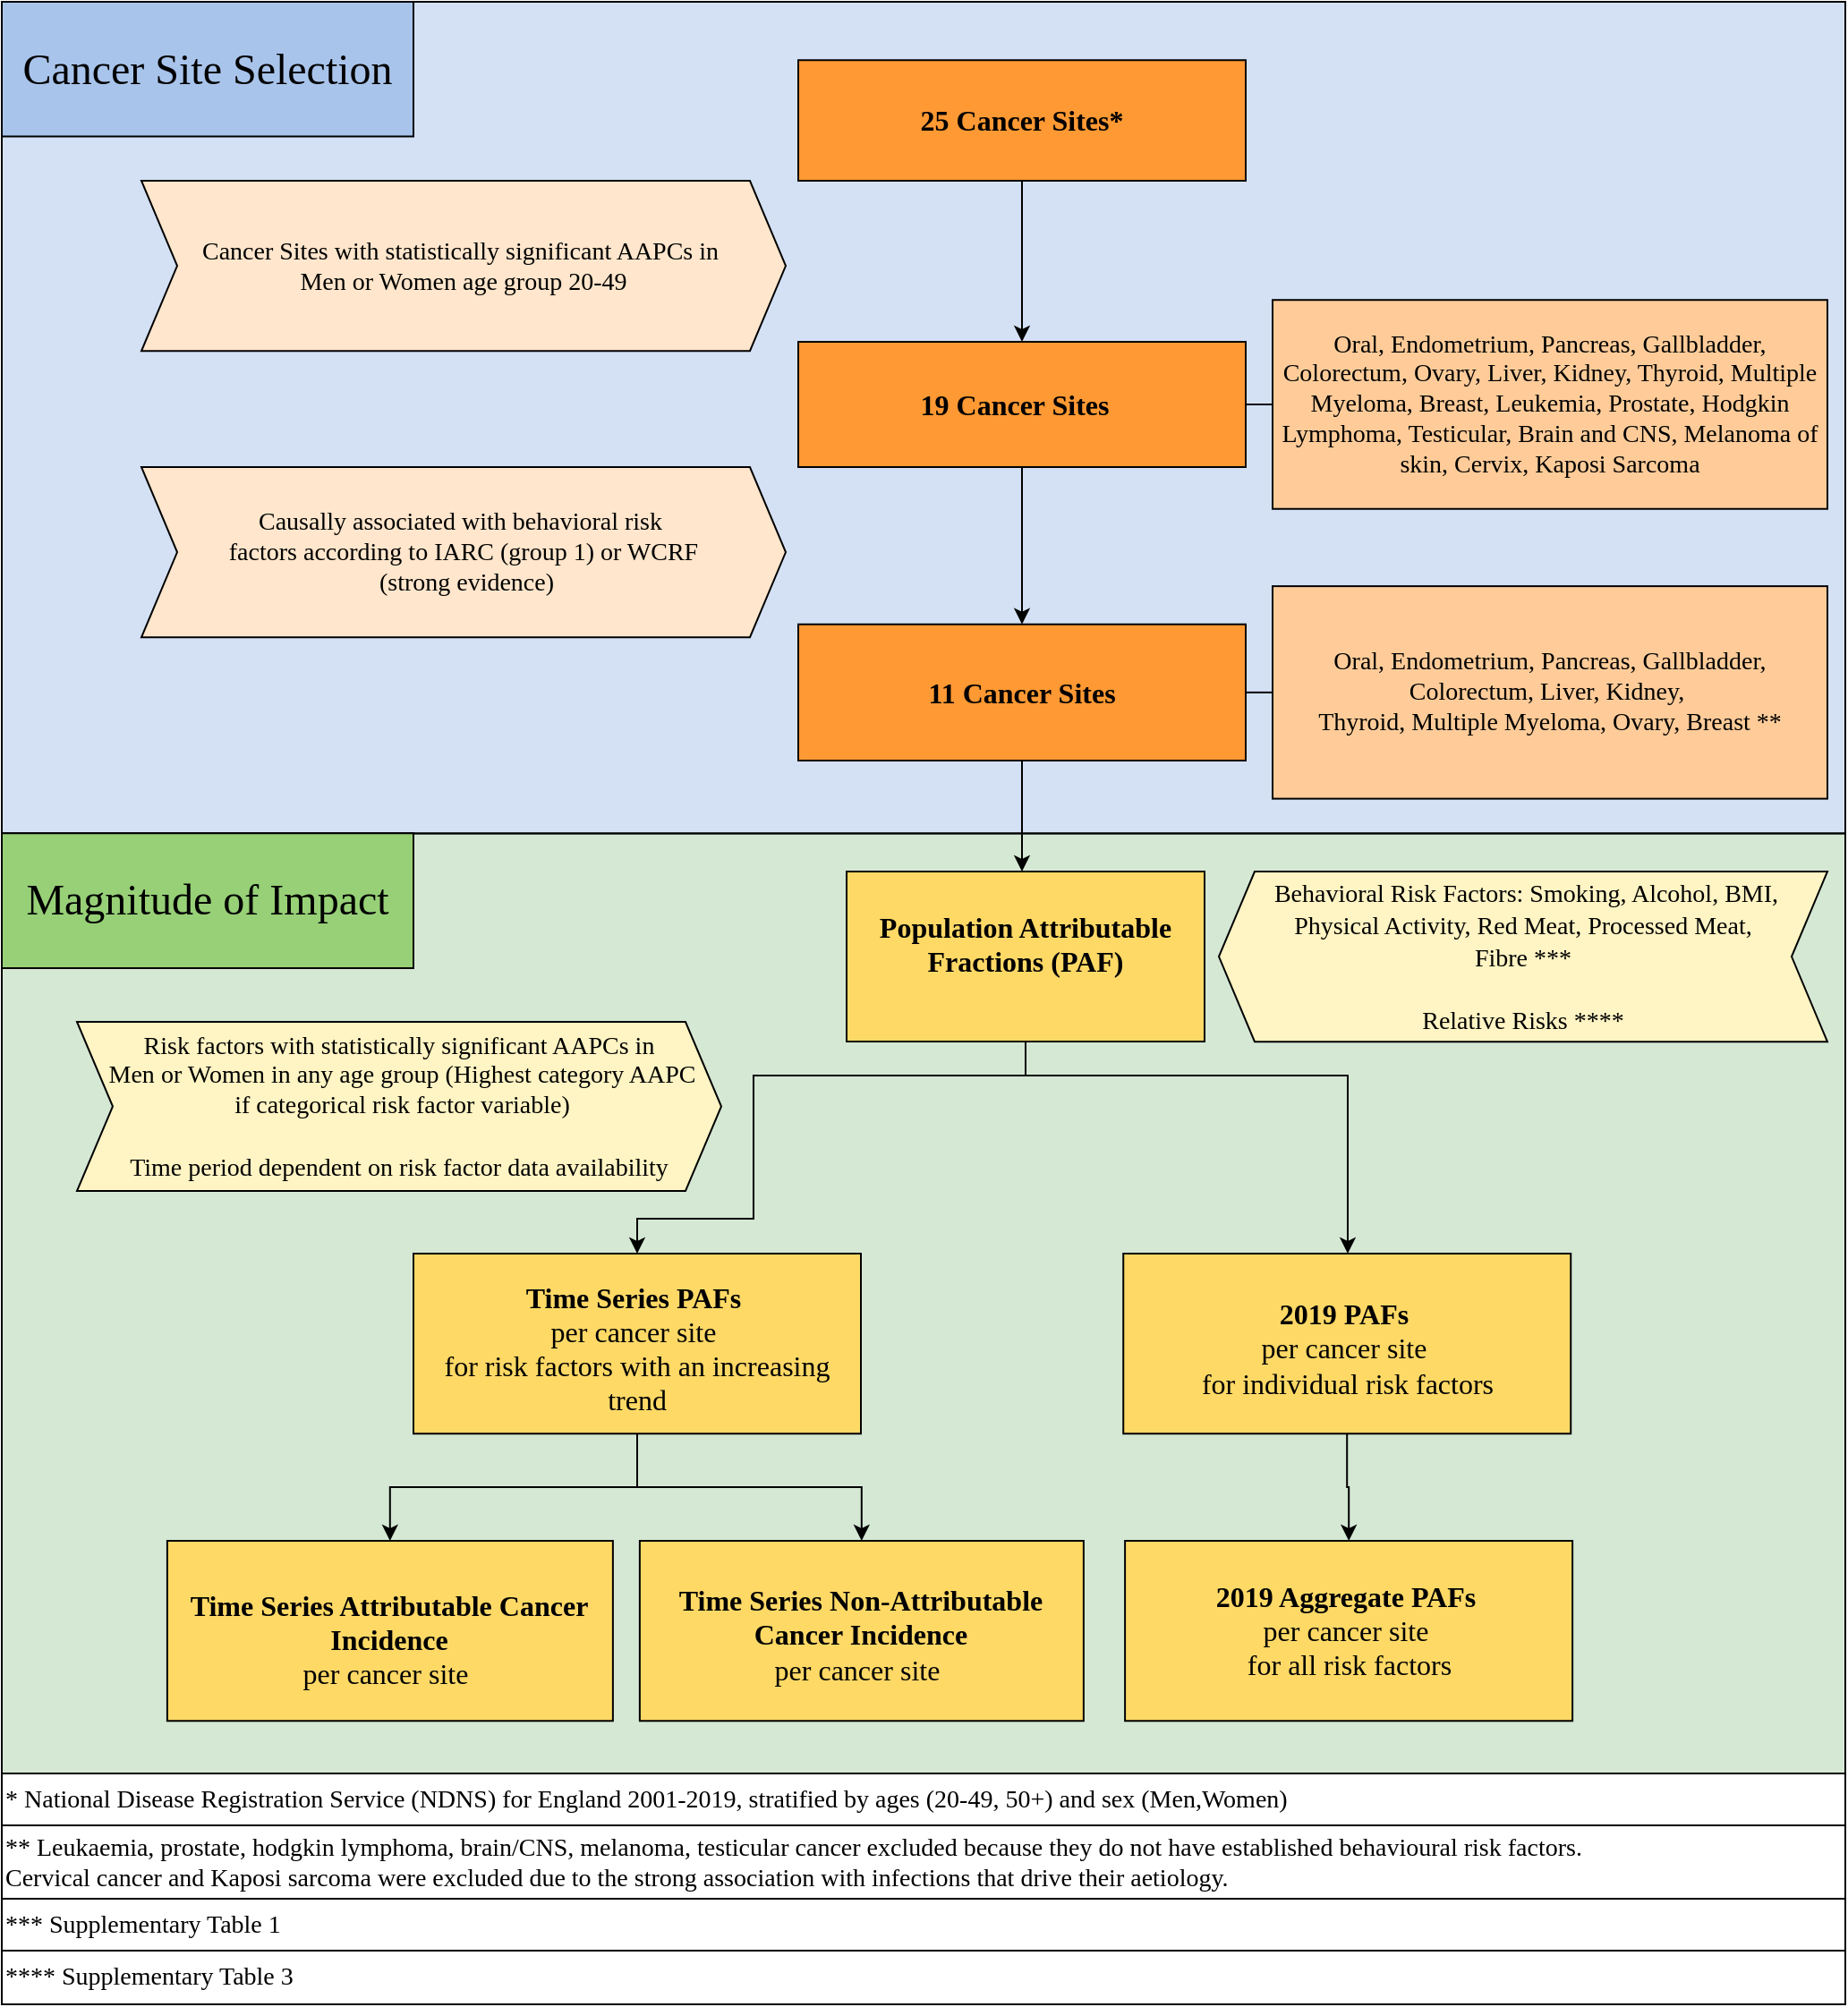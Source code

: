 <mxfile version="27.1.4">
  <diagram name="Página-1" id="wehLLhJk2ROUlLkGlWbG">
    <mxGraphModel dx="7267" dy="-66" grid="1" gridSize="10" guides="1" tooltips="1" connect="1" arrows="1" fold="1" page="1" pageScale="1" pageWidth="827" pageHeight="1169" math="0" shadow="0">
      <root>
        <mxCell id="0" />
        <mxCell id="1" parent="0" />
        <mxCell id="VUFPWGfpANqgqkqeQTV1-30" value="" style="edgeStyle=orthogonalEdgeStyle;rounded=0;orthogonalLoop=1;jettySize=auto;html=1;" parent="1" edge="1">
          <mxGeometry relative="1" as="geometry">
            <Array as="points">
              <mxPoint x="-870" y="290" />
            </Array>
            <mxPoint x="-920" y="290" as="targetPoint" />
          </mxGeometry>
        </mxCell>
        <mxCell id="DGWTjfy15jcwRzvpQEkv-4" value="" style="rounded=0;whiteSpace=wrap;html=1;fillColor=light-dark(#D5E8D4,var(--ge-dark-color, #121212));" parent="1" vertex="1">
          <mxGeometry x="-4260" y="1684.75" width="1030" height="525.25" as="geometry" />
        </mxCell>
        <mxCell id="DGWTjfy15jcwRzvpQEkv-5" value="" style="rounded=0;whiteSpace=wrap;html=1;fillColor=light-dark(#D4E1F5,#000000);" parent="1" vertex="1">
          <mxGeometry x="-4260" y="1220" width="1030" height="464.62" as="geometry" />
        </mxCell>
        <mxCell id="DGWTjfy15jcwRzvpQEkv-6" style="edgeStyle=orthogonalEdgeStyle;rounded=0;orthogonalLoop=1;jettySize=auto;html=1;" parent="1" source="DGWTjfy15jcwRzvpQEkv-7" target="DGWTjfy15jcwRzvpQEkv-9" edge="1">
          <mxGeometry relative="1" as="geometry" />
        </mxCell>
        <mxCell id="DGWTjfy15jcwRzvpQEkv-7" value="&lt;font face=&quot;Times New Roman&quot; style=&quot;font-size: 16px;&quot;&gt;&lt;b&gt;25 Cancer Sites*&lt;/b&gt;&lt;/font&gt;" style="rounded=0;whiteSpace=wrap;html=1;fillColor=light-dark(#FF9933,#000000);" parent="1" vertex="1">
          <mxGeometry x="-3815" y="1252.62" width="250" height="67.38" as="geometry" />
        </mxCell>
        <mxCell id="DGWTjfy15jcwRzvpQEkv-8" style="edgeStyle=orthogonalEdgeStyle;rounded=0;orthogonalLoop=1;jettySize=auto;html=1;" parent="1" source="DGWTjfy15jcwRzvpQEkv-9" target="DGWTjfy15jcwRzvpQEkv-11" edge="1">
          <mxGeometry relative="1" as="geometry" />
        </mxCell>
        <mxCell id="DGWTjfy15jcwRzvpQEkv-9" value="&lt;div&gt;&lt;font face=&quot;Times New Roman&quot;&gt;&lt;font style=&quot;font-size: 16px;&quot;&gt;19 Cancer Sites &lt;/font&gt;&lt;span style=&quot;font-size: 16px; background-color: transparent; color: light-dark(rgb(0, 0, 0), rgb(255, 255, 255));&quot;&gt;&amp;nbsp;&lt;/span&gt;&lt;/font&gt;&lt;/div&gt;" style="rounded=0;whiteSpace=wrap;html=1;fillColor=light-dark(#FF9933,var(--ge-dark-color, #121212));fontStyle=1" parent="1" vertex="1">
          <mxGeometry x="-3815" y="1410" width="250" height="70" as="geometry" />
        </mxCell>
        <mxCell id="DGWTjfy15jcwRzvpQEkv-10" style="edgeStyle=orthogonalEdgeStyle;rounded=0;orthogonalLoop=1;jettySize=auto;html=1;" parent="1" source="DGWTjfy15jcwRzvpQEkv-11" target="DGWTjfy15jcwRzvpQEkv-23" edge="1">
          <mxGeometry relative="1" as="geometry">
            <Array as="points">
              <mxPoint x="-3690" y="1739" />
              <mxPoint x="-3690" y="1739" />
            </Array>
          </mxGeometry>
        </mxCell>
        <mxCell id="DGWTjfy15jcwRzvpQEkv-11" value="&lt;div&gt;&lt;font face=&quot;Times New Roman&quot; style=&quot;font-size: 16px;&quot;&gt;&lt;b&gt;11 Cancer Sites&lt;/b&gt;&lt;/font&gt;&lt;/div&gt;" style="rounded=0;whiteSpace=wrap;html=1;fillColor=light-dark(#FF9933,#000000);" parent="1" vertex="1">
          <mxGeometry x="-3815" y="1567.87" width="250" height="76.13" as="geometry" />
        </mxCell>
        <mxCell id="DGWTjfy15jcwRzvpQEkv-12" value="&lt;div&gt;&lt;span style=&quot;font-size: 16px; background-color: transparent; color: light-dark(rgb(0, 0, 0), rgb(255, 255, 255));&quot;&gt;&lt;font face=&quot;Times New Roman&quot;&gt;&lt;b&gt;2019 Aggregate PAFs&lt;/b&gt;&amp;nbsp;&lt;/font&gt;&lt;/span&gt;&lt;/div&gt;&lt;div&gt;&lt;span style=&quot;font-size: 16px; background-color: transparent; color: light-dark(rgb(0, 0, 0), rgb(255, 255, 255));&quot;&gt;&lt;font face=&quot;Times New Roman&quot;&gt;per cancer site&amp;nbsp;&lt;/font&gt;&lt;/span&gt;&lt;/div&gt;&lt;div&gt;&lt;span style=&quot;font-size: 16px; background-color: transparent; color: light-dark(rgb(0, 0, 0), rgb(255, 255, 255));&quot;&gt;&lt;font face=&quot;Times New Roman&quot;&gt;for all risk factors&lt;/font&gt;&lt;/span&gt;&lt;/div&gt;" style="rounded=0;whiteSpace=wrap;html=1;fillColor=light-dark(#FFD966,#000000);" parent="1" vertex="1">
          <mxGeometry x="-3632.44" y="2080" width="250" height="100.63" as="geometry" />
        </mxCell>
        <mxCell id="DGWTjfy15jcwRzvpQEkv-47" style="edgeStyle=orthogonalEdgeStyle;rounded=0;orthogonalLoop=1;jettySize=auto;html=1;" parent="1" source="DGWTjfy15jcwRzvpQEkv-13" target="DGWTjfy15jcwRzvpQEkv-12" edge="1">
          <mxGeometry relative="1" as="geometry" />
        </mxCell>
        <mxCell id="DGWTjfy15jcwRzvpQEkv-13" value="&lt;div&gt;&lt;span style=&quot;background-color: transparent; color: light-dark(rgb(0, 0, 0), rgb(255, 255, 255));&quot;&gt;&lt;span style=&quot;font-size: 16px;&quot;&gt;&lt;br&gt;&lt;/span&gt;&lt;/span&gt;&lt;/div&gt;&lt;div&gt;&lt;span style=&quot;background-color: transparent; color: light-dark(rgb(0, 0, 0), rgb(255, 255, 255));&quot;&gt;&lt;span style=&quot;font-size: 16px;&quot;&gt;&lt;b&gt;&lt;font face=&quot;Times New Roman&quot;&gt;2019 PAFs&amp;nbsp;&lt;/font&gt;&lt;/b&gt;&lt;/span&gt;&lt;/span&gt;&lt;/div&gt;&lt;div&gt;&lt;span style=&quot;background-color: transparent; color: light-dark(rgb(0, 0, 0), rgb(255, 255, 255));&quot;&gt;&lt;span style=&quot;font-size: 16px;&quot;&gt;&lt;font face=&quot;Times New Roman&quot;&gt;per cancer site&amp;nbsp;&lt;/font&gt;&lt;/span&gt;&lt;/span&gt;&lt;/div&gt;&lt;div&gt;&lt;span style=&quot;background-color: transparent; color: light-dark(rgb(0, 0, 0), rgb(255, 255, 255));&quot;&gt;&lt;span style=&quot;font-size: 16px;&quot;&gt;&lt;font face=&quot;Times New Roman&quot;&gt;for individual risk factors&lt;/font&gt;&lt;/span&gt;&lt;/span&gt;&lt;/div&gt;&lt;div&gt;&lt;br&gt;&lt;/div&gt;" style="rounded=0;whiteSpace=wrap;html=1;fillColor=light-dark(#FFD966,#000000);" parent="1" vertex="1">
          <mxGeometry x="-3633.38" y="1919.5" width="250" height="100.63" as="geometry" />
        </mxCell>
        <mxCell id="DGWTjfy15jcwRzvpQEkv-14" style="edgeStyle=orthogonalEdgeStyle;rounded=0;orthogonalLoop=1;jettySize=auto;html=1;exitX=0.5;exitY=1;exitDx=0;exitDy=0;" parent="1" edge="1">
          <mxGeometry relative="1" as="geometry">
            <mxPoint x="-3354" y="2157" as="sourcePoint" />
            <mxPoint x="-3354" y="2157" as="targetPoint" />
          </mxGeometry>
        </mxCell>
        <mxCell id="DGWTjfy15jcwRzvpQEkv-15" style="edgeStyle=orthogonalEdgeStyle;rounded=0;orthogonalLoop=1;jettySize=auto;html=1;exitX=0.5;exitY=1;exitDx=0;exitDy=0;" parent="1" edge="1">
          <mxGeometry relative="1" as="geometry">
            <mxPoint x="-3339" y="1687" as="sourcePoint" />
            <mxPoint x="-3339" y="1687" as="targetPoint" />
          </mxGeometry>
        </mxCell>
        <mxCell id="DGWTjfy15jcwRzvpQEkv-16" value="&lt;font face=&quot;Times New Roman&quot; style=&quot;font-size: 24px;&quot;&gt;Magnitude of Impact&lt;/font&gt;" style="rounded=0;whiteSpace=wrap;html=1;direction=north;rotation=0;fillColor=light-dark(#97D077,#000000);" parent="1" vertex="1">
          <mxGeometry x="-4260" y="1684.62" width="230" height="75.38" as="geometry" />
        </mxCell>
        <mxCell id="DGWTjfy15jcwRzvpQEkv-17" value="&lt;font face=&quot;Times New Roman&quot; style=&quot;font-size: 14px;&quot;&gt;Oral, Endometrium, Pancreas, Gallbladder, Colorectum, Ovary, Liver, Kidney, Thyroid, Multiple Myeloma, Breast, Leukemia, Prostate, Hodgkin Lymphoma, Testicular, Brain and CNS, Melanoma of skin, Cervix, Kaposi Sarcoma&lt;/font&gt;" style="rounded=0;whiteSpace=wrap;html=1;direction=south;rotation=0;fillColor=light-dark(#FFCC99,#000000);" parent="1" vertex="1">
          <mxGeometry x="-3550" y="1386.62" width="310" height="116.75" as="geometry" />
        </mxCell>
        <mxCell id="DGWTjfy15jcwRzvpQEkv-18" value="&lt;font face=&quot;Times New Roman&quot; style=&quot;font-size: 14px;&quot;&gt;Oral, Endometrium, Pancreas, Gallbladder, Colorectum, Liver, Kidney,&amp;nbsp;&lt;/font&gt;&lt;div&gt;&lt;font face=&quot;Times New Roman&quot; style=&quot;font-size: 14px;&quot;&gt;Thyroid, Multiple Myeloma, Ovary, Breast **&lt;/font&gt;&lt;/div&gt;" style="rounded=0;whiteSpace=wrap;html=1;direction=north;rotation=0;fillColor=light-dark(#FFCC99,#000000);" parent="1" vertex="1">
          <mxGeometry x="-3550" y="1546.56" width="310" height="118.75" as="geometry" />
        </mxCell>
        <mxCell id="DGWTjfy15jcwRzvpQEkv-19" value="&lt;font face=&quot;Times New Roman&quot; style=&quot;font-size: 14px;&quot;&gt;Causally associated with behavioral risk&amp;nbsp;&lt;/font&gt;&lt;div&gt;&lt;font face=&quot;Times New Roman&quot;&gt;&lt;font style=&quot;font-size: 14px;&quot;&gt;factors&lt;/font&gt;&lt;span style=&quot;font-size: 14px; background-color: transparent; color: light-dark(rgb(0, 0, 0), rgb(255, 255, 255));&quot;&gt;&amp;nbsp;according to IARC (group 1) or WCRF&lt;/span&gt;&lt;/font&gt;&lt;/div&gt;&lt;div&gt;&lt;span style=&quot;font-size: 14px; background-color: transparent; color: light-dark(rgb(0, 0, 0), rgb(255, 255, 255));&quot;&gt;&lt;font face=&quot;Times New Roman&quot;&gt;&amp;nbsp;(strong evidence)&lt;/font&gt;&lt;/span&gt;&lt;/div&gt;" style="shape=step;perimeter=stepPerimeter;whiteSpace=wrap;html=1;fixedSize=1;direction=east;fillColor=light-dark(#FFE6CC,#000000);" parent="1" vertex="1">
          <mxGeometry x="-4182" y="1480" width="360" height="95.12" as="geometry" />
        </mxCell>
        <mxCell id="DGWTjfy15jcwRzvpQEkv-42" style="edgeStyle=orthogonalEdgeStyle;rounded=0;orthogonalLoop=1;jettySize=auto;html=1;entryX=0.5;entryY=0;entryDx=0;entryDy=0;" parent="1" source="DGWTjfy15jcwRzvpQEkv-23" target="DGWTjfy15jcwRzvpQEkv-32" edge="1">
          <mxGeometry relative="1" as="geometry">
            <Array as="points">
              <mxPoint x="-3688" y="1820" />
              <mxPoint x="-3840" y="1820" />
              <mxPoint x="-3840" y="1900" />
              <mxPoint x="-3905" y="1900" />
            </Array>
          </mxGeometry>
        </mxCell>
        <mxCell id="DGWTjfy15jcwRzvpQEkv-46" style="edgeStyle=orthogonalEdgeStyle;rounded=0;orthogonalLoop=1;jettySize=auto;html=1;" parent="1" source="DGWTjfy15jcwRzvpQEkv-23" target="DGWTjfy15jcwRzvpQEkv-13" edge="1">
          <mxGeometry relative="1" as="geometry">
            <Array as="points">
              <mxPoint x="-3688" y="1820" />
              <mxPoint x="-3508" y="1820" />
            </Array>
          </mxGeometry>
        </mxCell>
        <mxCell id="DGWTjfy15jcwRzvpQEkv-23" value="&lt;div&gt;&lt;b style=&quot;background-color: transparent; color: light-dark(rgb(0, 0, 0), rgb(255, 255, 255));&quot;&gt;&lt;font face=&quot;Times New Roman&quot;&gt;&lt;span style=&quot;background-color: transparent; color: light-dark(rgb(0, 0, 0), rgb(255, 255, 255));&quot;&gt;&lt;span style=&quot;font-size: 16px;&quot;&gt;Population Attributable Fractions&amp;nbsp;&lt;/span&gt;&lt;/span&gt;&lt;span style=&quot;color: rgba(0, 0, 0, 0); font-size: 0px; text-align: start; text-wrap-mode: nowrap; background-color: transparent;&quot;&gt;%3CmxGraphModel%3E%3Croot%3E%3CmxCell%20id%3D%220%22%2F%3E%3CmxCell%20id%3D%221%22%20parent%3D%220%22%2F%3E%3CmxCell%20id%3D%222%22%20value%3D%22%26lt%3Bdiv%26gt%3B%26lt%3Bspan%20style%3D%26quot%3Bbackground-color%3A%20transparent%3B%20color%3A%20light-dark(rgb(0%2C%200%2C%200)%2C%20rgb(255%2C%20255%2C%20255))%3B%26quot%3B%26gt%3B%26lt%3Bspan%20style%3D%26quot%3Bfont-size%3A%2016px%3B%26quot%3B%26gt%3B%26lt%3Bbr%26gt%3B%26lt%3B%2Fspan%26gt%3B%26lt%3B%2Fspan%26gt%3B%26lt%3B%2Fdiv%26gt%3B%26lt%3Bdiv%26gt%3B%26lt%3Bspan%20style%3D%26quot%3Bbackground-color%3A%20transparent%3B%20color%3A%20light-dark(rgb(0%2C%200%2C%200)%2C%20rgb(255%2C%20255%2C%20255))%3B%26quot%3B%26gt%3B%26lt%3Bspan%20style%3D%26quot%3Bfont-size%3A%2016px%3B%26quot%3B%26gt%3B2019%20Population%20Attributable%20Fractions%26lt%3B%2Fspan%26gt%3B%26lt%3B%2Fspan%26gt%3B%26lt%3B%2Fdiv%26gt%3B%26lt%3Bdiv%26gt%3B%26lt%3Bspan%20style%3D%26quot%3Bbackground-color%3A%20transparent%3B%20color%3A%20light-dark(rgb(0%2C%200%2C%200)%2C%20rgb(255%2C%20255%2C%20255))%3B%26quot%3B%26gt%3B%26lt%3Bfont%20style%3D%26quot%3Bfont-size%3A%2012px%3B%26quot%3B%26gt%3B%26amp%3Bnbsp%3BCalculated%20for%20each%20cancer%20site%20and%20individual%20risk%20factor%26lt%3B%2Ffont%26gt%3B%26lt%3Bfont%20style%3D%26quot%3Bfont-size%3A%2012px%3B%26quot%3B%26gt%3B%26amp%3Bnbsp%3Busing%20a%2010%20year%20tag%20from%20time%20of%20exposure%20to%20resulting%20cancer%20incidence%26lt%3B%2Ffont%26gt%3B%26lt%3B%2Fspan%26gt%3B%26lt%3B%2Fdiv%26gt%3B%26lt%3Bdiv%26gt%3B%26lt%3Bbr%26gt%3B%26lt%3B%2Fdiv%26gt%3B%22%20style%3D%22rounded%3D0%3BwhiteSpace%3Dwrap%3Bhtml%3D1%3BfillColor%3Dlight-dark(%23FF9933%2C%23000000)%3B%22%20vertex%3D%221%22%20parent%3D%221%22%3E%3CmxGeometry%20x%3D%22-1618.75%22%20y%3D%22680.31%22%20width%3D%22250%22%20height%3D%22140%22%20as%3D%22geometry%22%2F%3E%3C%2FmxCell%3E%3C%2Froot%3E%3C%2FmxGraphModel%3E&lt;/span&gt;&lt;span style=&quot;font-size: 16px; background-color: transparent; color: light-dark(rgb(0, 0, 0), rgb(255, 255, 255));&quot;&gt;(PAF)&lt;/span&gt;&lt;/font&gt;&lt;/b&gt;&lt;/div&gt;&lt;div&gt;&lt;br&gt;&lt;/div&gt;" style="rounded=0;whiteSpace=wrap;html=1;fillColor=light-dark(#FFD966,#000000);" parent="1" vertex="1">
          <mxGeometry x="-3788" y="1706" width="200" height="95" as="geometry" />
        </mxCell>
        <mxCell id="DGWTjfy15jcwRzvpQEkv-24" value="&lt;font face=&quot;Times New Roman&quot; style=&quot;font-size: 14px;&quot;&gt;Cancer Sites with statistically significant AAPCs in&amp;nbsp;&lt;/font&gt;&lt;div&gt;&lt;font face=&quot;Times New Roman&quot; style=&quot;font-size: 14px;&quot;&gt;Men or Women age group 20-49&lt;/font&gt;&lt;/div&gt;" style="shape=step;perimeter=stepPerimeter;whiteSpace=wrap;html=1;fixedSize=1;direction=east;fillColor=light-dark(#FFE6CC,#000000);" parent="1" vertex="1">
          <mxGeometry x="-4182" y="1320" width="360" height="95.12" as="geometry" />
        </mxCell>
        <mxCell id="DGWTjfy15jcwRzvpQEkv-25" value="&lt;font face=&quot;Times New Roman&quot; style=&quot;font-size: 24px;&quot;&gt;Cancer Site Selection&lt;/font&gt;" style="rounded=0;whiteSpace=wrap;html=1;direction=north;rotation=0;fillColor=light-dark(#A9C4EB,#000000);" parent="1" vertex="1">
          <mxGeometry x="-4260" y="1220" width="230" height="75.25" as="geometry" />
        </mxCell>
        <mxCell id="DGWTjfy15jcwRzvpQEkv-26" value="" style="endArrow=none;html=1;rounded=0;exitX=1;exitY=0.5;exitDx=0;exitDy=0;entryX=0.5;entryY=0;entryDx=0;entryDy=0;" parent="1" source="DGWTjfy15jcwRzvpQEkv-11" target="DGWTjfy15jcwRzvpQEkv-18" edge="1">
          <mxGeometry width="50" height="50" relative="1" as="geometry">
            <mxPoint x="-3225" y="1617" as="sourcePoint" />
            <mxPoint x="-3605" y="1600" as="targetPoint" />
          </mxGeometry>
        </mxCell>
        <mxCell id="DGWTjfy15jcwRzvpQEkv-27" value="" style="endArrow=none;html=1;rounded=0;exitX=1;exitY=0.5;exitDx=0;exitDy=0;entryX=0.5;entryY=1;entryDx=0;entryDy=0;" parent="1" source="DGWTjfy15jcwRzvpQEkv-9" target="DGWTjfy15jcwRzvpQEkv-17" edge="1">
          <mxGeometry width="50" height="50" relative="1" as="geometry">
            <mxPoint x="-3615" y="1620" as="sourcePoint" />
            <mxPoint x="-3575" y="1620" as="targetPoint" />
          </mxGeometry>
        </mxCell>
        <mxCell id="DGWTjfy15jcwRzvpQEkv-28" value="&lt;font face=&quot;Times New Roman&quot; style=&quot;font-size: 14px;&quot;&gt;* National Disease Registration Service (NDNS) for England 2001-2019, stratified by ages (20-49, 50+) and sex (Men,Women)&lt;/font&gt;" style="rounded=0;whiteSpace=wrap;html=1;fillColor=#FFFFFF;align=left;" parent="1" vertex="1">
          <mxGeometry x="-4260" y="2210" width="1030" height="30" as="geometry" />
        </mxCell>
        <mxCell id="DGWTjfy15jcwRzvpQEkv-29" value="&lt;font face=&quot;Times New Roman&quot; style=&quot;font-size: 14px;&quot;&gt;** Leukaemia, prostate, hodgkin lymphoma, brain/CNS, melanoma, testicular cancer excluded because they do not have established behavioural risk factors.&amp;nbsp;&lt;/font&gt;&lt;div&gt;&lt;font face=&quot;Times New Roman&quot; style=&quot;font-size: 14px;&quot;&gt;Cervical cancer and Kaposi sarcoma were excluded due to the strong association with infections that drive their aetiology.&amp;nbsp;&lt;/font&gt;&lt;/div&gt;" style="rounded=0;whiteSpace=wrap;html=1;fillColor=#FFFFFF;align=left;" parent="1" vertex="1">
          <mxGeometry x="-4260" y="2239" width="1030" height="41" as="geometry" />
        </mxCell>
        <mxCell id="DGWTjfy15jcwRzvpQEkv-31" value="&lt;span style=&quot;font-size: 14px;&quot;&gt;&lt;font face=&quot;Times New Roman&quot;&gt;&amp;nbsp;Behavioral Risk Factors:&lt;b&gt;&amp;nbsp;&lt;/b&gt;Smoking, Alcohol, BMI,&lt;/font&gt;&lt;/span&gt;&lt;div&gt;&lt;span style=&quot;font-size: 14px;&quot;&gt;&lt;font face=&quot;Times New Roman&quot;&gt;&amp;nbsp;Physical Activity, Red Meat, Processed Meat,&amp;nbsp;&lt;/font&gt;&lt;/span&gt;&lt;div&gt;&lt;span style=&quot;font-size: 14px;&quot;&gt;&lt;font face=&quot;Times New Roman&quot;&gt;Fibre ***&lt;/font&gt;&lt;/span&gt;&lt;div&gt;&lt;span style=&quot;font-size: 14px;&quot;&gt;&lt;font face=&quot;Times New Roman&quot;&gt;&lt;br&gt;&lt;/font&gt;&lt;/span&gt;&lt;/div&gt;&lt;div&gt;&lt;span style=&quot;font-size: 14px;&quot;&gt;&lt;font face=&quot;Times New Roman&quot;&gt;Relative Risks&amp;nbsp;****&lt;/font&gt;&lt;/span&gt;&lt;/div&gt;&lt;/div&gt;&lt;/div&gt;" style="shape=step;perimeter=stepPerimeter;whiteSpace=wrap;html=1;fixedSize=1;direction=west;fillColor=light-dark(#FFF4C3,#000000);" parent="1" vertex="1">
          <mxGeometry x="-3580" y="1706" width="340" height="95.12" as="geometry" />
        </mxCell>
        <mxCell id="DGWTjfy15jcwRzvpQEkv-50" style="edgeStyle=orthogonalEdgeStyle;rounded=0;orthogonalLoop=1;jettySize=auto;html=1;" parent="1" source="DGWTjfy15jcwRzvpQEkv-32" target="DGWTjfy15jcwRzvpQEkv-40" edge="1">
          <mxGeometry relative="1" as="geometry" />
        </mxCell>
        <mxCell id="DGWTjfy15jcwRzvpQEkv-51" style="edgeStyle=orthogonalEdgeStyle;rounded=0;orthogonalLoop=1;jettySize=auto;html=1;" parent="1" source="DGWTjfy15jcwRzvpQEkv-32" target="DGWTjfy15jcwRzvpQEkv-39" edge="1">
          <mxGeometry relative="1" as="geometry" />
        </mxCell>
        <mxCell id="DGWTjfy15jcwRzvpQEkv-32" value="&lt;div&gt;&lt;span style=&quot;background-color: transparent; color: light-dark(rgb(0, 0, 0), rgb(255, 255, 255));&quot;&gt;&lt;span style=&quot;font-size: 16px;&quot;&gt;&lt;br&gt;&lt;/span&gt;&lt;/span&gt;&lt;/div&gt;&lt;div&gt;&lt;span style=&quot;background-color: transparent; color: light-dark(rgb(0, 0, 0), rgb(255, 255, 255));&quot;&gt;&lt;span style=&quot;font-size: 16px;&quot;&gt;&lt;b&gt;&lt;font face=&quot;Times New Roman&quot;&gt;Time Series PAFs&amp;nbsp;&lt;/font&gt;&lt;/b&gt;&lt;/span&gt;&lt;/span&gt;&lt;/div&gt;&lt;div&gt;&lt;span style=&quot;background-color: transparent; color: light-dark(rgb(0, 0, 0), rgb(255, 255, 255));&quot;&gt;&lt;span style=&quot;font-size: 16px;&quot;&gt;&lt;font face=&quot;Times New Roman&quot;&gt;per cancer site&amp;nbsp;&lt;/font&gt;&lt;/span&gt;&lt;/span&gt;&lt;/div&gt;&lt;div&gt;&lt;span style=&quot;background-color: transparent; color: light-dark(rgb(0, 0, 0), rgb(255, 255, 255));&quot;&gt;&lt;span style=&quot;font-size: 16px;&quot;&gt;&lt;font face=&quot;Times New Roman&quot;&gt;for risk factors with an increasing trend&lt;/font&gt;&lt;/span&gt;&lt;/span&gt;&lt;/div&gt;&lt;div&gt;&lt;br&gt;&lt;/div&gt;" style="rounded=0;whiteSpace=wrap;html=1;fillColor=light-dark(#FFD966,#000000);" parent="1" vertex="1">
          <mxGeometry x="-4030" y="1919.5" width="250" height="100.63" as="geometry" />
        </mxCell>
        <mxCell id="DGWTjfy15jcwRzvpQEkv-33" value="&lt;div&gt;&lt;span style=&quot;font-size: 14px;&quot;&gt;&lt;font face=&quot;Times New Roman&quot;&gt;Risk factors with statistically significant AAPCs in&lt;/font&gt;&lt;/span&gt;&lt;/div&gt;&lt;div&gt;&lt;font face=&quot;Times New Roman&quot;&gt;&lt;span style=&quot;font-size: 14px;&quot;&gt;&amp;nbsp;Men&lt;/span&gt;&lt;span style=&quot;font-size: 14px; background-color: transparent; color: light-dark(rgb(0, 0, 0), rgb(255, 255, 255));&quot;&gt;&amp;nbsp;or Women in any age group (Highest category AAPC&lt;/span&gt;&lt;/font&gt;&lt;/div&gt;&lt;div&gt;&lt;font face=&quot;Times New Roman&quot;&gt;&lt;span style=&quot;font-size: 14px; background-color: transparent; color: light-dark(rgb(0, 0, 0), rgb(255, 255, 255));&quot;&gt;&amp;nbsp;if categorical risk factor variable)&lt;/span&gt;&lt;/font&gt;&lt;/div&gt;&lt;div&gt;&lt;span style=&quot;font-size: 14px;&quot;&gt;&lt;br&gt;&lt;/span&gt;&lt;/div&gt;&lt;div&gt;&lt;span style=&quot;font-size: 14px;&quot;&gt;&lt;font face=&quot;Times New Roman&quot;&gt;Time period dependent on risk factor data availability&lt;/font&gt;&lt;/span&gt;&lt;/div&gt;" style="shape=step;perimeter=stepPerimeter;whiteSpace=wrap;html=1;fixedSize=1;direction=east;fillColor=light-dark(#FFF4C3,#000000);" parent="1" vertex="1">
          <mxGeometry x="-4218" y="1790" width="360" height="94.5" as="geometry" />
        </mxCell>
        <mxCell id="DGWTjfy15jcwRzvpQEkv-39" value="&lt;div&gt;&lt;b style=&quot;background-color: transparent; color: light-dark(rgb(0, 0, 0), rgb(255, 255, 255)); font-size: 16px;&quot;&gt;&lt;font face=&quot;Times New Roman&quot;&gt;&lt;br&gt;&lt;/font&gt;&lt;/b&gt;&lt;/div&gt;&lt;div&gt;&lt;b style=&quot;background-color: transparent; color: light-dark(rgb(0, 0, 0), rgb(255, 255, 255)); font-size: 16px;&quot;&gt;&lt;font face=&quot;Times New Roman&quot;&gt;Time Series Non-Attributable Cancer Incidence&lt;/font&gt;&lt;/b&gt;&lt;/div&gt;&lt;div&gt;&lt;span style=&quot;font-size: 16px; background-color: transparent; color: light-dark(rgb(0, 0, 0), rgb(255, 255, 255));&quot;&gt;&lt;font face=&quot;Times New Roman&quot;&gt;per cancer site&amp;nbsp;&lt;/font&gt;&lt;/span&gt;&lt;/div&gt;&lt;div&gt;&lt;br&gt;&lt;/div&gt;" style="rounded=0;whiteSpace=wrap;html=1;fillColor=light-dark(#FFD966,#000000);" parent="1" vertex="1">
          <mxGeometry x="-3903.56" y="2080" width="248" height="100.63" as="geometry" />
        </mxCell>
        <mxCell id="DGWTjfy15jcwRzvpQEkv-40" value="&lt;div&gt;&lt;span style=&quot;background-color: transparent; color: light-dark(rgb(0, 0, 0), rgb(255, 255, 255));&quot;&gt;&lt;span style=&quot;font-size: 16px;&quot;&gt;&lt;font face=&quot;Times New Roman&quot;&gt;&lt;br&gt;&lt;/font&gt;&lt;/span&gt;&lt;/span&gt;&lt;/div&gt;&lt;div&gt;&lt;span style=&quot;font-size: 16px; background-color: transparent; color: light-dark(rgb(0, 0, 0), rgb(255, 255, 255));&quot;&gt;&lt;b&gt;&lt;font face=&quot;Times New Roman&quot;&gt;&lt;br&gt;&lt;/font&gt;&lt;/b&gt;&lt;/span&gt;&lt;/div&gt;&lt;div&gt;&lt;span style=&quot;font-size: 16px; background-color: transparent; color: light-dark(rgb(0, 0, 0), rgb(255, 255, 255));&quot;&gt;&lt;b&gt;&lt;font face=&quot;Times New Roman&quot;&gt;Time Series Attributable Cancer Incidence&lt;/font&gt;&lt;/b&gt;&lt;/span&gt;&lt;/div&gt;&lt;div&gt;&lt;span style=&quot;font-size: 16px; background-color: transparent; color: light-dark(rgb(0, 0, 0), rgb(255, 255, 255));&quot;&gt;&lt;font face=&quot;Times New Roman&quot;&gt;per cancer site&amp;nbsp;&lt;/font&gt;&lt;/span&gt;&lt;/div&gt;&lt;div&gt;&lt;font face=&quot;Times New Roman&quot;&gt;&lt;br&gt;&lt;/font&gt;&lt;/div&gt;&lt;div&gt;&lt;br&gt;&lt;/div&gt;" style="rounded=0;whiteSpace=wrap;html=1;fillColor=light-dark(#FFD966,#000000);" parent="1" vertex="1">
          <mxGeometry x="-4167.56" y="2080" width="249" height="100.63" as="geometry" />
        </mxCell>
        <mxCell id="DGWTjfy15jcwRzvpQEkv-52" value="&lt;font face=&quot;Times New Roman&quot;&gt;&lt;font style=&quot;font-size: 14px;&quot;&gt;***&amp;nbsp;&lt;/font&gt;&lt;span style=&quot;font-size: 14px; text-align: center;&quot;&gt;Supplementary Table 1&lt;/span&gt;&lt;/font&gt;" style="rounded=0;whiteSpace=wrap;html=1;fillColor=#FFFFFF;align=left;" parent="1" vertex="1">
          <mxGeometry x="-4260" y="2280" width="1030" height="30" as="geometry" />
        </mxCell>
        <mxCell id="DGWTjfy15jcwRzvpQEkv-53" value="&lt;font face=&quot;Times New Roman&quot;&gt;&lt;font style=&quot;font-size: 14px;&quot;&gt;****&amp;nbsp;&lt;/font&gt;&lt;span style=&quot;font-size: 14px; text-align: center;&quot;&gt;Supplementary Table 3&lt;/span&gt;&lt;/font&gt;" style="rounded=0;whiteSpace=wrap;html=1;fillColor=#FFFFFF;align=left;" parent="1" vertex="1">
          <mxGeometry x="-4260" y="2309" width="1030" height="30" as="geometry" />
        </mxCell>
      </root>
    </mxGraphModel>
  </diagram>
</mxfile>
